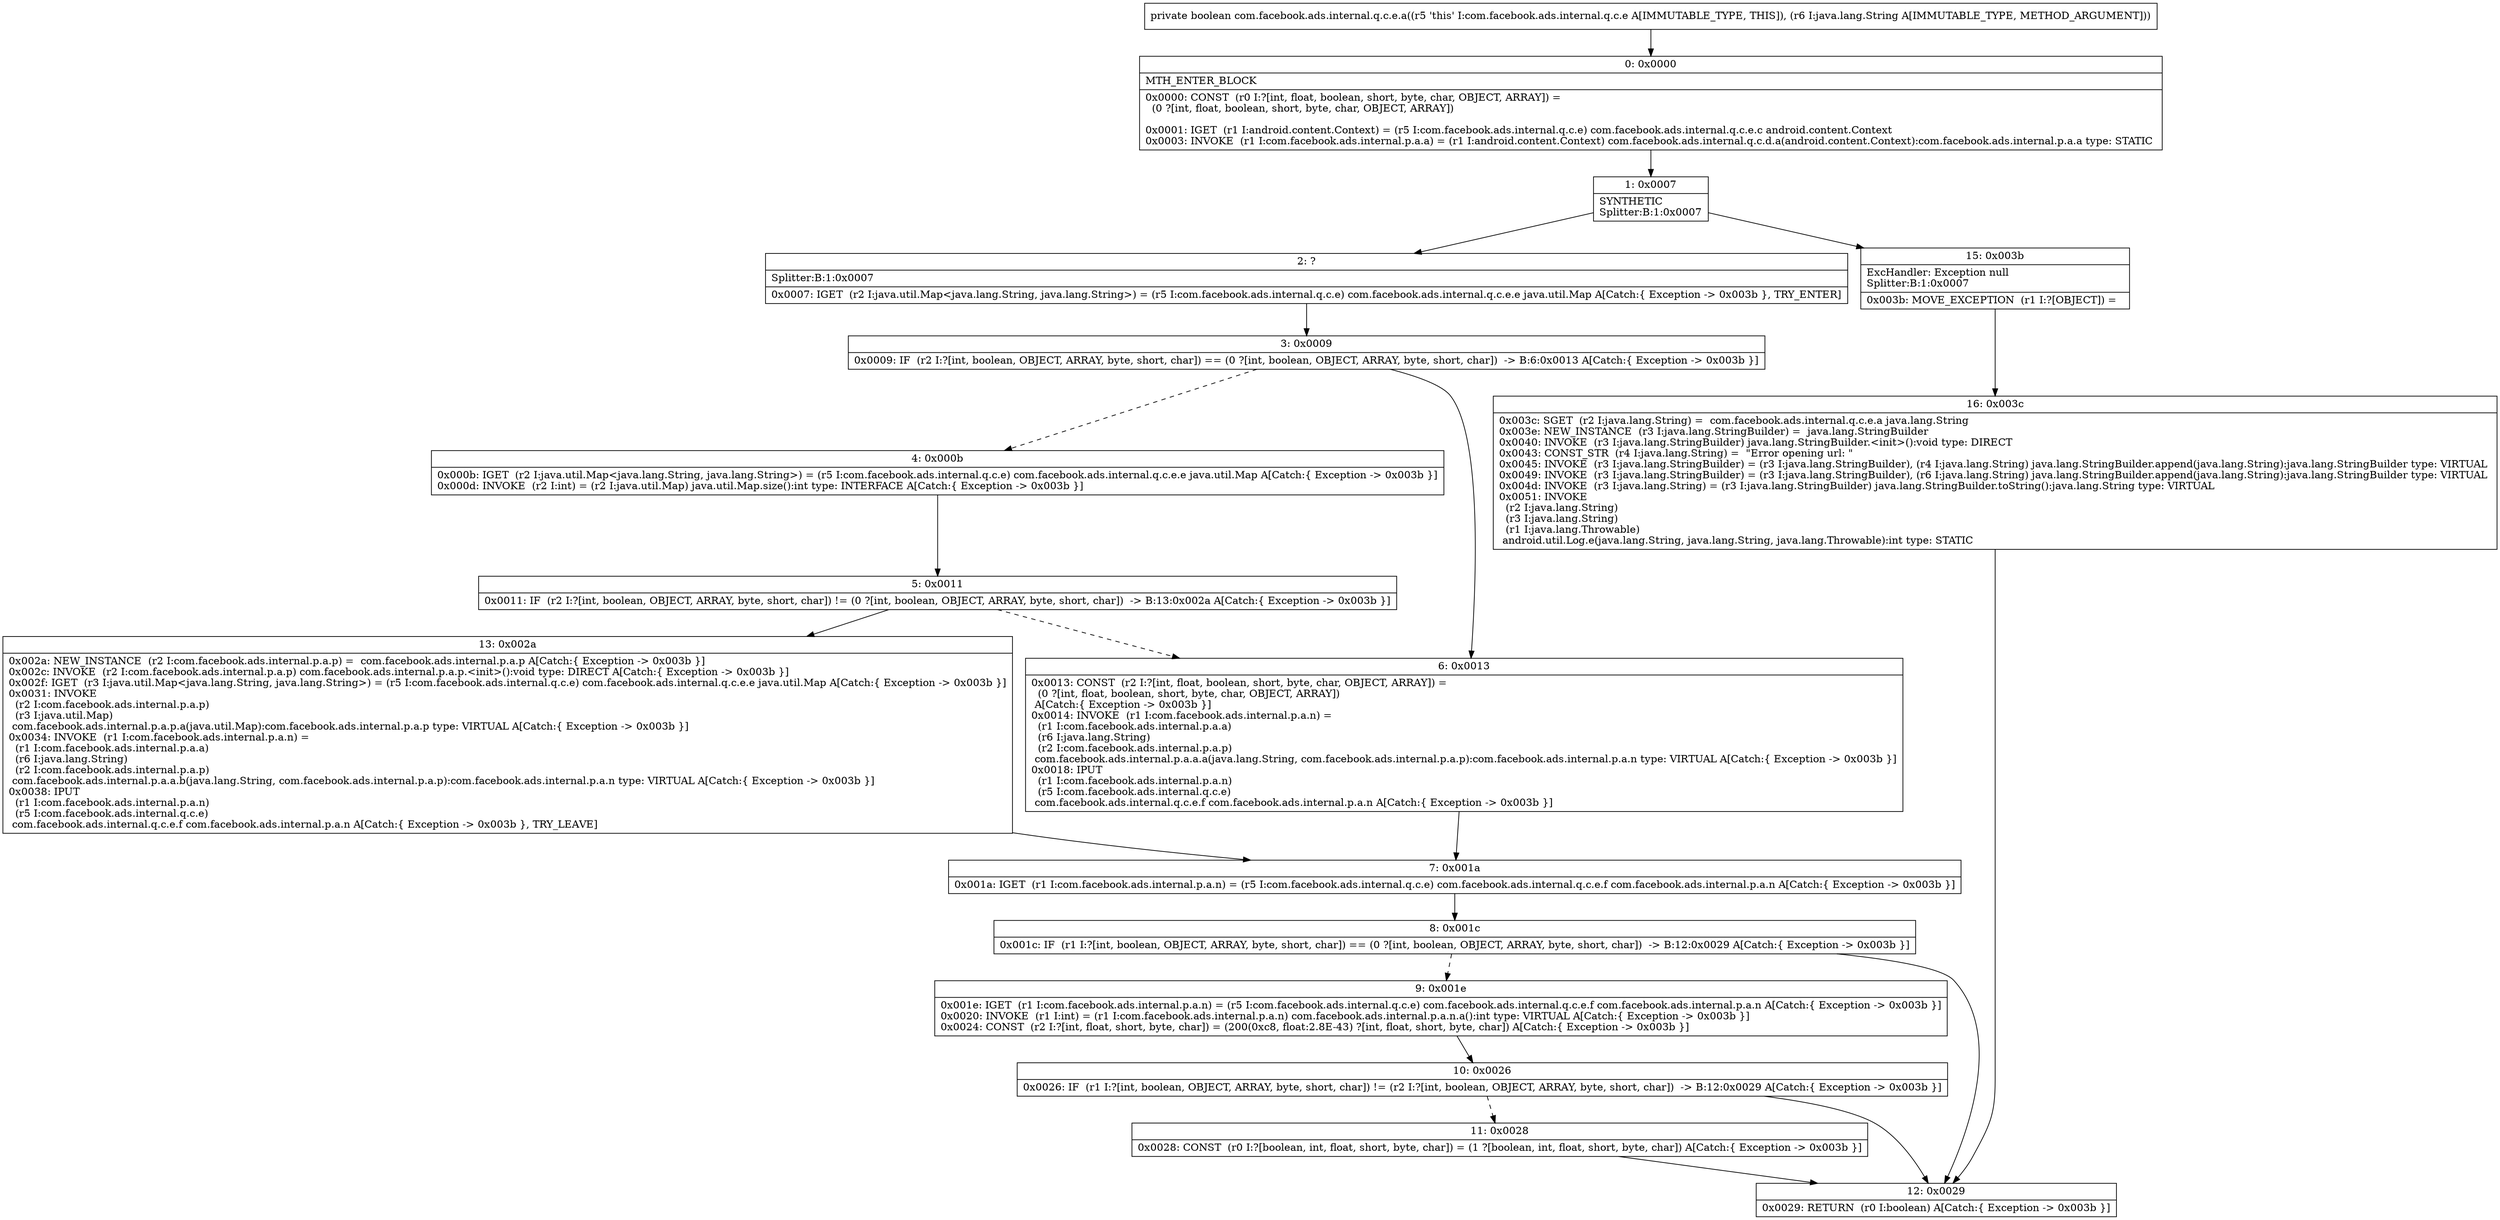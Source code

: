 digraph "CFG forcom.facebook.ads.internal.q.c.e.a(Ljava\/lang\/String;)Z" {
Node_0 [shape=record,label="{0\:\ 0x0000|MTH_ENTER_BLOCK\l|0x0000: CONST  (r0 I:?[int, float, boolean, short, byte, char, OBJECT, ARRAY]) = \l  (0 ?[int, float, boolean, short, byte, char, OBJECT, ARRAY])\l \l0x0001: IGET  (r1 I:android.content.Context) = (r5 I:com.facebook.ads.internal.q.c.e) com.facebook.ads.internal.q.c.e.c android.content.Context \l0x0003: INVOKE  (r1 I:com.facebook.ads.internal.p.a.a) = (r1 I:android.content.Context) com.facebook.ads.internal.q.c.d.a(android.content.Context):com.facebook.ads.internal.p.a.a type: STATIC \l}"];
Node_1 [shape=record,label="{1\:\ 0x0007|SYNTHETIC\lSplitter:B:1:0x0007\l}"];
Node_2 [shape=record,label="{2\:\ ?|Splitter:B:1:0x0007\l|0x0007: IGET  (r2 I:java.util.Map\<java.lang.String, java.lang.String\>) = (r5 I:com.facebook.ads.internal.q.c.e) com.facebook.ads.internal.q.c.e.e java.util.Map A[Catch:\{ Exception \-\> 0x003b \}, TRY_ENTER]\l}"];
Node_3 [shape=record,label="{3\:\ 0x0009|0x0009: IF  (r2 I:?[int, boolean, OBJECT, ARRAY, byte, short, char]) == (0 ?[int, boolean, OBJECT, ARRAY, byte, short, char])  \-\> B:6:0x0013 A[Catch:\{ Exception \-\> 0x003b \}]\l}"];
Node_4 [shape=record,label="{4\:\ 0x000b|0x000b: IGET  (r2 I:java.util.Map\<java.lang.String, java.lang.String\>) = (r5 I:com.facebook.ads.internal.q.c.e) com.facebook.ads.internal.q.c.e.e java.util.Map A[Catch:\{ Exception \-\> 0x003b \}]\l0x000d: INVOKE  (r2 I:int) = (r2 I:java.util.Map) java.util.Map.size():int type: INTERFACE A[Catch:\{ Exception \-\> 0x003b \}]\l}"];
Node_5 [shape=record,label="{5\:\ 0x0011|0x0011: IF  (r2 I:?[int, boolean, OBJECT, ARRAY, byte, short, char]) != (0 ?[int, boolean, OBJECT, ARRAY, byte, short, char])  \-\> B:13:0x002a A[Catch:\{ Exception \-\> 0x003b \}]\l}"];
Node_6 [shape=record,label="{6\:\ 0x0013|0x0013: CONST  (r2 I:?[int, float, boolean, short, byte, char, OBJECT, ARRAY]) = \l  (0 ?[int, float, boolean, short, byte, char, OBJECT, ARRAY])\l A[Catch:\{ Exception \-\> 0x003b \}]\l0x0014: INVOKE  (r1 I:com.facebook.ads.internal.p.a.n) = \l  (r1 I:com.facebook.ads.internal.p.a.a)\l  (r6 I:java.lang.String)\l  (r2 I:com.facebook.ads.internal.p.a.p)\l com.facebook.ads.internal.p.a.a.a(java.lang.String, com.facebook.ads.internal.p.a.p):com.facebook.ads.internal.p.a.n type: VIRTUAL A[Catch:\{ Exception \-\> 0x003b \}]\l0x0018: IPUT  \l  (r1 I:com.facebook.ads.internal.p.a.n)\l  (r5 I:com.facebook.ads.internal.q.c.e)\l com.facebook.ads.internal.q.c.e.f com.facebook.ads.internal.p.a.n A[Catch:\{ Exception \-\> 0x003b \}]\l}"];
Node_7 [shape=record,label="{7\:\ 0x001a|0x001a: IGET  (r1 I:com.facebook.ads.internal.p.a.n) = (r5 I:com.facebook.ads.internal.q.c.e) com.facebook.ads.internal.q.c.e.f com.facebook.ads.internal.p.a.n A[Catch:\{ Exception \-\> 0x003b \}]\l}"];
Node_8 [shape=record,label="{8\:\ 0x001c|0x001c: IF  (r1 I:?[int, boolean, OBJECT, ARRAY, byte, short, char]) == (0 ?[int, boolean, OBJECT, ARRAY, byte, short, char])  \-\> B:12:0x0029 A[Catch:\{ Exception \-\> 0x003b \}]\l}"];
Node_9 [shape=record,label="{9\:\ 0x001e|0x001e: IGET  (r1 I:com.facebook.ads.internal.p.a.n) = (r5 I:com.facebook.ads.internal.q.c.e) com.facebook.ads.internal.q.c.e.f com.facebook.ads.internal.p.a.n A[Catch:\{ Exception \-\> 0x003b \}]\l0x0020: INVOKE  (r1 I:int) = (r1 I:com.facebook.ads.internal.p.a.n) com.facebook.ads.internal.p.a.n.a():int type: VIRTUAL A[Catch:\{ Exception \-\> 0x003b \}]\l0x0024: CONST  (r2 I:?[int, float, short, byte, char]) = (200(0xc8, float:2.8E\-43) ?[int, float, short, byte, char]) A[Catch:\{ Exception \-\> 0x003b \}]\l}"];
Node_10 [shape=record,label="{10\:\ 0x0026|0x0026: IF  (r1 I:?[int, boolean, OBJECT, ARRAY, byte, short, char]) != (r2 I:?[int, boolean, OBJECT, ARRAY, byte, short, char])  \-\> B:12:0x0029 A[Catch:\{ Exception \-\> 0x003b \}]\l}"];
Node_11 [shape=record,label="{11\:\ 0x0028|0x0028: CONST  (r0 I:?[boolean, int, float, short, byte, char]) = (1 ?[boolean, int, float, short, byte, char]) A[Catch:\{ Exception \-\> 0x003b \}]\l}"];
Node_12 [shape=record,label="{12\:\ 0x0029|0x0029: RETURN  (r0 I:boolean) A[Catch:\{ Exception \-\> 0x003b \}]\l}"];
Node_13 [shape=record,label="{13\:\ 0x002a|0x002a: NEW_INSTANCE  (r2 I:com.facebook.ads.internal.p.a.p) =  com.facebook.ads.internal.p.a.p A[Catch:\{ Exception \-\> 0x003b \}]\l0x002c: INVOKE  (r2 I:com.facebook.ads.internal.p.a.p) com.facebook.ads.internal.p.a.p.\<init\>():void type: DIRECT A[Catch:\{ Exception \-\> 0x003b \}]\l0x002f: IGET  (r3 I:java.util.Map\<java.lang.String, java.lang.String\>) = (r5 I:com.facebook.ads.internal.q.c.e) com.facebook.ads.internal.q.c.e.e java.util.Map A[Catch:\{ Exception \-\> 0x003b \}]\l0x0031: INVOKE  \l  (r2 I:com.facebook.ads.internal.p.a.p)\l  (r3 I:java.util.Map)\l com.facebook.ads.internal.p.a.p.a(java.util.Map):com.facebook.ads.internal.p.a.p type: VIRTUAL A[Catch:\{ Exception \-\> 0x003b \}]\l0x0034: INVOKE  (r1 I:com.facebook.ads.internal.p.a.n) = \l  (r1 I:com.facebook.ads.internal.p.a.a)\l  (r6 I:java.lang.String)\l  (r2 I:com.facebook.ads.internal.p.a.p)\l com.facebook.ads.internal.p.a.a.b(java.lang.String, com.facebook.ads.internal.p.a.p):com.facebook.ads.internal.p.a.n type: VIRTUAL A[Catch:\{ Exception \-\> 0x003b \}]\l0x0038: IPUT  \l  (r1 I:com.facebook.ads.internal.p.a.n)\l  (r5 I:com.facebook.ads.internal.q.c.e)\l com.facebook.ads.internal.q.c.e.f com.facebook.ads.internal.p.a.n A[Catch:\{ Exception \-\> 0x003b \}, TRY_LEAVE]\l}"];
Node_15 [shape=record,label="{15\:\ 0x003b|ExcHandler: Exception null\lSplitter:B:1:0x0007\l|0x003b: MOVE_EXCEPTION  (r1 I:?[OBJECT]) =  \l}"];
Node_16 [shape=record,label="{16\:\ 0x003c|0x003c: SGET  (r2 I:java.lang.String) =  com.facebook.ads.internal.q.c.e.a java.lang.String \l0x003e: NEW_INSTANCE  (r3 I:java.lang.StringBuilder) =  java.lang.StringBuilder \l0x0040: INVOKE  (r3 I:java.lang.StringBuilder) java.lang.StringBuilder.\<init\>():void type: DIRECT \l0x0043: CONST_STR  (r4 I:java.lang.String) =  \"Error opening url: \" \l0x0045: INVOKE  (r3 I:java.lang.StringBuilder) = (r3 I:java.lang.StringBuilder), (r4 I:java.lang.String) java.lang.StringBuilder.append(java.lang.String):java.lang.StringBuilder type: VIRTUAL \l0x0049: INVOKE  (r3 I:java.lang.StringBuilder) = (r3 I:java.lang.StringBuilder), (r6 I:java.lang.String) java.lang.StringBuilder.append(java.lang.String):java.lang.StringBuilder type: VIRTUAL \l0x004d: INVOKE  (r3 I:java.lang.String) = (r3 I:java.lang.StringBuilder) java.lang.StringBuilder.toString():java.lang.String type: VIRTUAL \l0x0051: INVOKE  \l  (r2 I:java.lang.String)\l  (r3 I:java.lang.String)\l  (r1 I:java.lang.Throwable)\l android.util.Log.e(java.lang.String, java.lang.String, java.lang.Throwable):int type: STATIC \l}"];
MethodNode[shape=record,label="{private boolean com.facebook.ads.internal.q.c.e.a((r5 'this' I:com.facebook.ads.internal.q.c.e A[IMMUTABLE_TYPE, THIS]), (r6 I:java.lang.String A[IMMUTABLE_TYPE, METHOD_ARGUMENT])) }"];
MethodNode -> Node_0;
Node_0 -> Node_1;
Node_1 -> Node_2;
Node_1 -> Node_15;
Node_2 -> Node_3;
Node_3 -> Node_4[style=dashed];
Node_3 -> Node_6;
Node_4 -> Node_5;
Node_5 -> Node_6[style=dashed];
Node_5 -> Node_13;
Node_6 -> Node_7;
Node_7 -> Node_8;
Node_8 -> Node_9[style=dashed];
Node_8 -> Node_12;
Node_9 -> Node_10;
Node_10 -> Node_11[style=dashed];
Node_10 -> Node_12;
Node_11 -> Node_12;
Node_13 -> Node_7;
Node_15 -> Node_16;
Node_16 -> Node_12;
}

